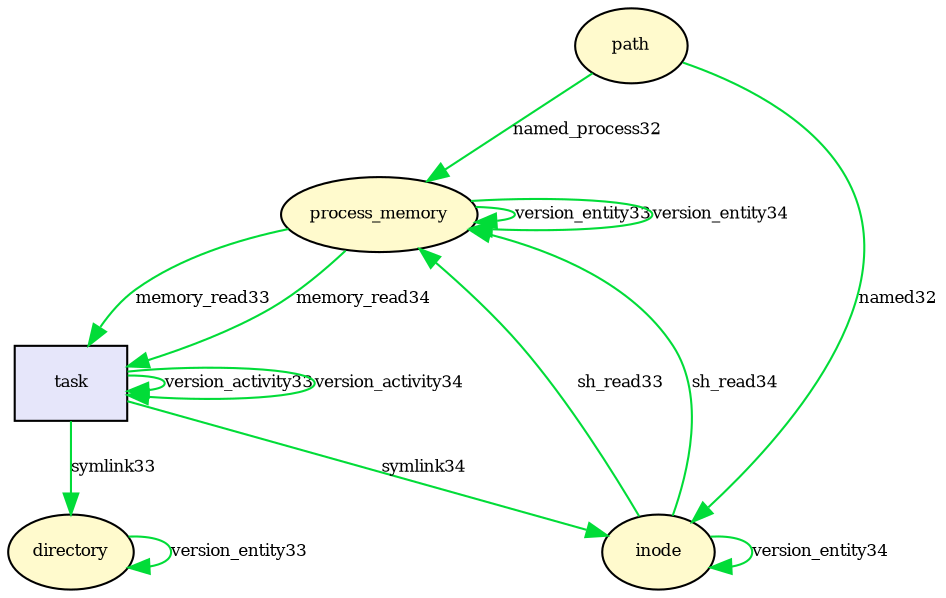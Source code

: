 digraph RGL__DirectedAdjacencyGraph {path[fontsize = 8,label = "path",shape = ellipse, fillcolor="#fffacd", style = filled]

process_memory[fontsize = 8,label = "process_memory",shape = ellipse, fillcolor="#fffacd", style = filled]

path -> process_memory[fontsize = 8,label = "named_process32", color="#01dc38"]

inode[fontsize = 8,label = "inode",shape = ellipse, fillcolor="#fffacd", style = filled]

path -> inode[fontsize = 8,label = "named32", color="#01dc38"]

process_memory -> process_memory[fontsize = 8,label = "version_entity33", color="#01dc38"]

inode -> process_memory[fontsize = 8,label = "sh_read33", color="#01dc38"]

task[fontsize = 8,label = "task",shape = rectangle, fillcolor="#e6e6fa", style = filled]

task -> task[fontsize = 8,label = "version_activity33", color="#01dc38"]

process_memory -> task[fontsize = 8,label = "memory_read33", color="#01dc38"]

directory[fontsize = 8,label = "directory",shape = ellipse, fillcolor="#fffacd", style = filled]

directory -> directory[fontsize = 8,label = "version_entity33", color="#01dc38"]

task -> directory[fontsize = 8,label = "symlink33", color="#01dc38"]

process_memory -> process_memory[fontsize = 8,label = "version_entity34", color="#01dc38"]

inode -> process_memory[fontsize = 8,label = "sh_read34", color="#01dc38"]

task -> task[fontsize = 8,label = "version_activity34", color="#01dc38"]

process_memory -> task[fontsize = 8,label = "memory_read34", color="#01dc38"]

inode -> inode[fontsize = 8,label = "version_entity34", color="#01dc38"]

task -> inode[fontsize = 8,label = "symlink34", color="#01dc38"]

}